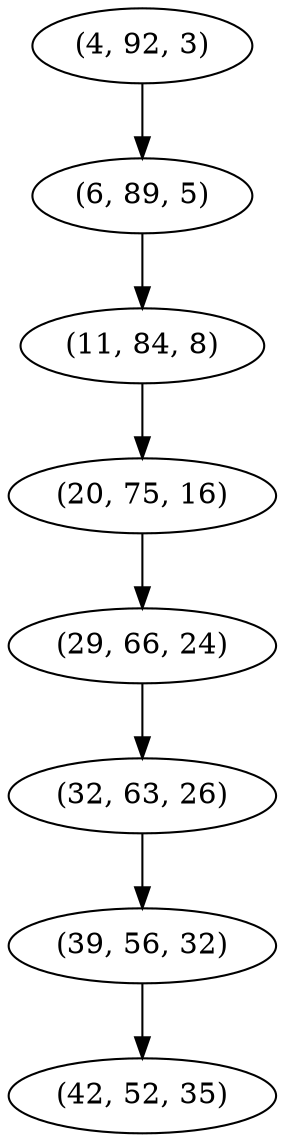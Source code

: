 digraph tree {
    "(4, 92, 3)";
    "(6, 89, 5)";
    "(11, 84, 8)";
    "(20, 75, 16)";
    "(29, 66, 24)";
    "(32, 63, 26)";
    "(39, 56, 32)";
    "(42, 52, 35)";
    "(4, 92, 3)" -> "(6, 89, 5)";
    "(6, 89, 5)" -> "(11, 84, 8)";
    "(11, 84, 8)" -> "(20, 75, 16)";
    "(20, 75, 16)" -> "(29, 66, 24)";
    "(29, 66, 24)" -> "(32, 63, 26)";
    "(32, 63, 26)" -> "(39, 56, 32)";
    "(39, 56, 32)" -> "(42, 52, 35)";
}
